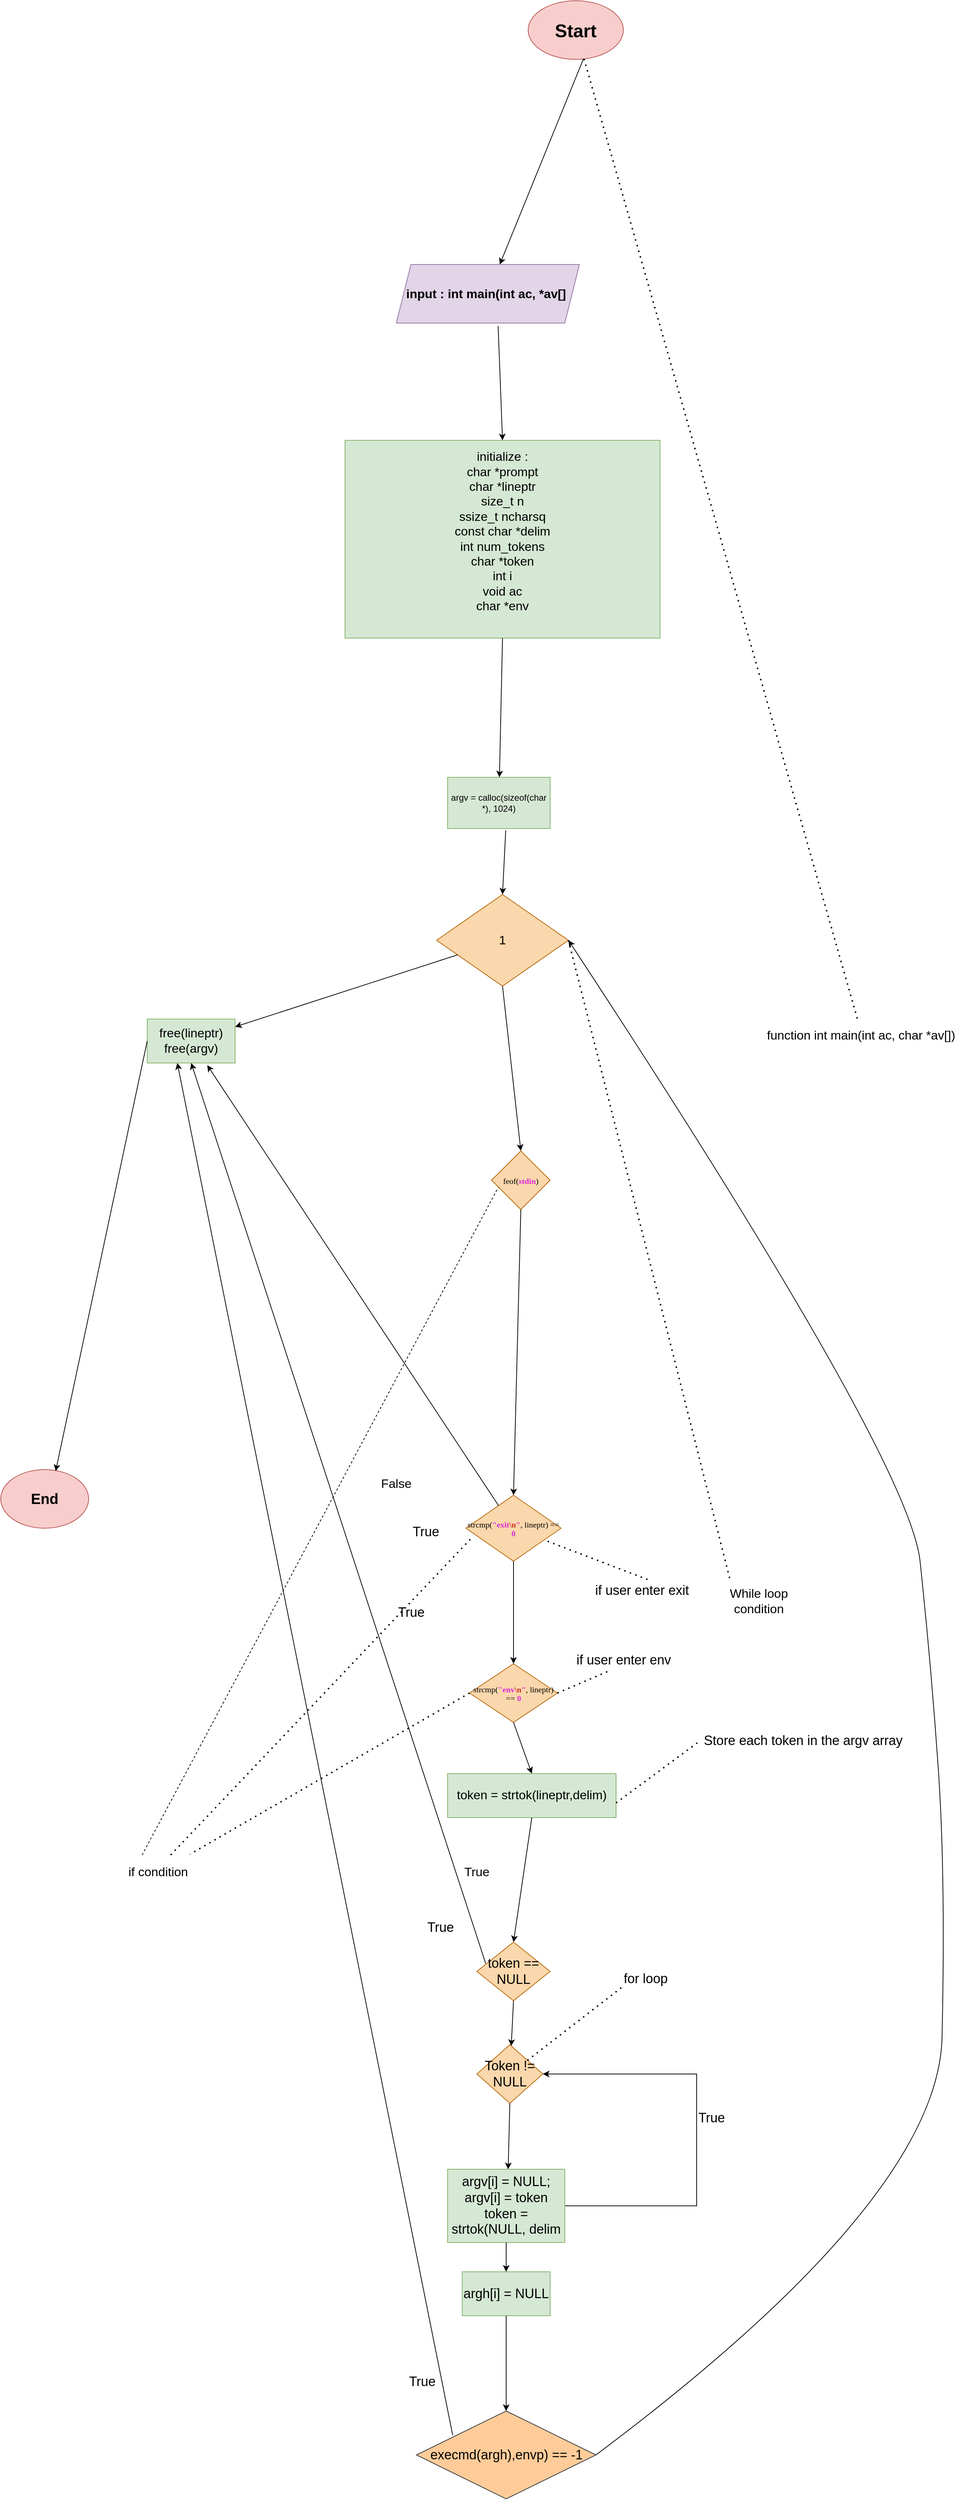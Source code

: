 <mxfile version="20.5.3" type="device"><diagram id="FMV3ruJKAV4BWS2hNroT" name="Page-1"><mxGraphModel dx="1883" dy="2522" grid="1" gridSize="10" guides="1" tooltips="1" connect="1" arrows="1" fold="1" page="1" pageScale="1" pageWidth="1200" pageHeight="1920" math="0" shadow="0"><root><mxCell id="0"/><mxCell id="1" parent="0"/><mxCell id="0lSnNcy2_CgjTUA6tym0-1" value="&lt;h3&gt;&lt;font style=&quot;font-size: 25px;&quot;&gt;Start&lt;/font&gt;&lt;/h3&gt;" style="ellipse;whiteSpace=wrap;html=1;fillColor=#f8cecc;strokeColor=#b85450;" parent="1" vertex="1"><mxGeometry x="620" y="-1330" width="130" height="80" as="geometry"/></mxCell><mxCell id="0lSnNcy2_CgjTUA6tym0-2" value="" style="endArrow=classic;html=1;rounded=0;fontSize=29;exitX=0.581;exitY=0.99;exitDx=0;exitDy=0;exitPerimeter=0;" parent="1" source="0lSnNcy2_CgjTUA6tym0-1" target="0lSnNcy2_CgjTUA6tym0-3" edge="1"><mxGeometry width="50" height="50" relative="1" as="geometry"><mxPoint x="440" y="330" as="sourcePoint"/><mxPoint x="410" y="280" as="targetPoint"/></mxGeometry></mxCell><mxCell id="0lSnNcy2_CgjTUA6tym0-3" value="&lt;h5 style=&quot;line-height: 90%; font-size: 17px;&quot;&gt;input : int main(int ac, *av[]&amp;nbsp;&lt;/h5&gt;" style="shape=parallelogram;perimeter=parallelogramPerimeter;whiteSpace=wrap;html=1;fixedSize=1;fontSize=29;fillColor=#e1d5e7;strokeColor=#9673a6;" parent="1" vertex="1"><mxGeometry x="440" y="-970" width="250" height="80" as="geometry"/></mxCell><mxCell id="0lSnNcy2_CgjTUA6tym0-5" value="" style="endArrow=none;dashed=1;html=1;dashPattern=1 3;strokeWidth=2;rounded=0;fontSize=25;" parent="1" edge="1"><mxGeometry width="50" height="50" relative="1" as="geometry"><mxPoint x="490" y="280" as="sourcePoint"/><mxPoint x="490" y="280" as="targetPoint"/></mxGeometry></mxCell><mxCell id="0lSnNcy2_CgjTUA6tym0-6" value="" style="endArrow=none;dashed=1;html=1;dashPattern=1 3;strokeWidth=2;rounded=0;fontSize=25;" parent="1" source="0lSnNcy2_CgjTUA6tym0-1" target="0lSnNcy2_CgjTUA6tym0-7" edge="1"><mxGeometry width="50" height="50" relative="1" as="geometry"><mxPoint x="570" y="180" as="sourcePoint"/><mxPoint x="620" y="70" as="targetPoint"/></mxGeometry></mxCell><mxCell id="0lSnNcy2_CgjTUA6tym0-7" value="&lt;span style=&quot;font-size: 17px;&quot;&gt;function int main(int ac, char *av[])&lt;/span&gt;" style="text;html=1;strokeColor=none;fillColor=none;align=center;verticalAlign=middle;whiteSpace=wrap;rounded=0;fontSize=25;" parent="1" vertex="1"><mxGeometry x="920" y="60" width="309" height="35" as="geometry"/></mxCell><mxCell id="0lSnNcy2_CgjTUA6tym0-12" value="initialize :&lt;br&gt;char *prompt&lt;br&gt;char *lineptr&lt;br&gt;size_t n&lt;br&gt;ssize_t ncharsq&lt;br&gt;const char *delim&lt;br&gt;int num_tokens&lt;br&gt;char *token&lt;br&gt;int i&lt;br&gt;void ac&lt;br&gt;char *env&lt;br&gt;&amp;nbsp;" style="rounded=0;whiteSpace=wrap;html=1;fontSize=17;fillColor=#d5e8d4;strokeColor=#82b366;" parent="1" vertex="1"><mxGeometry x="370" y="-730" width="430" height="270" as="geometry"/></mxCell><mxCell id="0lSnNcy2_CgjTUA6tym0-23" value="1" style="rhombus;whiteSpace=wrap;html=1;fontSize=17;fillColor=#fad7ac;strokeColor=#b46504;" parent="1" vertex="1"><mxGeometry x="495" y="-110" width="180" height="125" as="geometry"/></mxCell><mxCell id="0lSnNcy2_CgjTUA6tym0-24" value="" style="endArrow=classic;html=1;rounded=0;fontSize=17;exitX=0.556;exitY=1.05;exitDx=0;exitDy=0;exitPerimeter=0;entryX=0.5;entryY=0;entryDx=0;entryDy=0;" parent="1" source="0lSnNcy2_CgjTUA6tym0-3" target="0lSnNcy2_CgjTUA6tym0-12" edge="1"><mxGeometry width="50" height="50" relative="1" as="geometry"><mxPoint x="590" y="430" as="sourcePoint"/><mxPoint x="640" y="380" as="targetPoint"/></mxGeometry></mxCell><mxCell id="0lSnNcy2_CgjTUA6tym0-25" value="" style="endArrow=classic;html=1;rounded=0;fontSize=17;exitX=0.5;exitY=1;exitDx=0;exitDy=0;" parent="1" source="0lSnNcy2_CgjTUA6tym0-12" target="8u3beLCdNa_AmdCUqGZN-3" edge="1"><mxGeometry width="50" height="50" relative="1" as="geometry"><mxPoint x="675" y="635" as="sourcePoint"/><mxPoint x="550" y="390" as="targetPoint"/></mxGeometry></mxCell><mxCell id="0lSnNcy2_CgjTUA6tym0-28" value="" style="endArrow=none;dashed=1;html=1;dashPattern=1 3;strokeWidth=2;rounded=0;fontSize=17;exitX=1;exitY=0.5;exitDx=0;exitDy=0;entryX=0.2;entryY=-0.06;entryDx=0;entryDy=0;entryPerimeter=0;" parent="1" source="0lSnNcy2_CgjTUA6tym0-23" target="0lSnNcy2_CgjTUA6tym0-30" edge="1"><mxGeometry width="50" height="50" relative="1" as="geometry"><mxPoint x="740" y="1090" as="sourcePoint"/><mxPoint x="780" y="1039.94" as="targetPoint"/></mxGeometry></mxCell><mxCell id="0lSnNcy2_CgjTUA6tym0-30" value="While loop condition" style="text;html=1;strokeColor=none;fillColor=none;align=center;verticalAlign=middle;whiteSpace=wrap;rounded=0;fontSize=17;" parent="1" vertex="1"><mxGeometry x="870" y="830" width="130" height="50" as="geometry"/></mxCell><mxCell id="0lSnNcy2_CgjTUA6tym0-32" value="" style="endArrow=classic;html=1;rounded=0;fontSize=17;" parent="1" source="0lSnNcy2_CgjTUA6tym0-23" target="0lSnNcy2_CgjTUA6tym0-33" edge="1"><mxGeometry width="50" height="50" relative="1" as="geometry"><mxPoint x="660" y="1200" as="sourcePoint"/><mxPoint x="710" y="1150" as="targetPoint"/></mxGeometry></mxCell><mxCell id="0lSnNcy2_CgjTUA6tym0-33" value="free(lineptr)&lt;br&gt;free(argv)" style="rounded=0;whiteSpace=wrap;html=1;fontSize=17;fillColor=#d5e8d4;strokeColor=#82b366;" parent="1" vertex="1"><mxGeometry x="100" y="60" width="120" height="60" as="geometry"/></mxCell><mxCell id="0lSnNcy2_CgjTUA6tym0-34" value="False" style="text;html=1;strokeColor=none;fillColor=none;align=center;verticalAlign=middle;whiteSpace=wrap;rounded=0;fontSize=17;" parent="1" vertex="1"><mxGeometry x="410" y="680" width="60" height="30" as="geometry"/></mxCell><mxCell id="0lSnNcy2_CgjTUA6tym0-43" value="" style="endArrow=classic;html=1;rounded=0;fontSize=17;exitX=0.5;exitY=1;exitDx=0;exitDy=0;entryX=0.5;entryY=0;entryDx=0;entryDy=0;" parent="1" source="0lSnNcy2_CgjTUA6tym0-23" edge="1" target="AOIUfQ_YvV5hGKHQnQGY-1"><mxGeometry width="50" height="50" relative="1" as="geometry"><mxPoint x="614" y="1220" as="sourcePoint"/><mxPoint x="596" y="780" as="targetPoint"/></mxGeometry></mxCell><mxCell id="0lSnNcy2_CgjTUA6tym0-48" value="" style="endArrow=none;dashed=1;html=1;dashPattern=1 3;strokeWidth=2;rounded=0;fontSize=17;exitX=0;exitY=0.5;exitDx=0;exitDy=0;" parent="1" target="0lSnNcy2_CgjTUA6tym0-49" edge="1" source="AOIUfQ_YvV5hGKHQnQGY-20"><mxGeometry width="50" height="50" relative="1" as="geometry"><mxPoint x="526" y="1095" as="sourcePoint"/><mxPoint x="520" y="1300" as="targetPoint"/></mxGeometry></mxCell><mxCell id="0lSnNcy2_CgjTUA6tym0-49" value="if condition" style="text;html=1;strokeColor=none;fillColor=none;align=center;verticalAlign=middle;whiteSpace=wrap;rounded=0;fontSize=17;" parent="1" vertex="1"><mxGeometry x="50" y="1200" width="130" height="50" as="geometry"/></mxCell><mxCell id="0lSnNcy2_CgjTUA6tym0-55" value="" style="endArrow=none;dashed=1;html=1;dashPattern=1 3;strokeWidth=2;rounded=0;fontSize=17;" parent="1" edge="1"><mxGeometry width="50" height="50" relative="1" as="geometry"><mxPoint x="600" y="1500" as="sourcePoint"/><mxPoint x="600" y="1500" as="targetPoint"/></mxGeometry></mxCell><mxCell id="0lSnNcy2_CgjTUA6tym0-74" style="edgeStyle=orthogonalEdgeStyle;rounded=0;orthogonalLoop=1;jettySize=auto;html=1;exitX=0.5;exitY=1;exitDx=0;exitDy=0;fontSize=17;" parent="1" edge="1"><mxGeometry relative="1" as="geometry"><mxPoint x="520" y="1190.0" as="sourcePoint"/><mxPoint x="520" y="1190.0" as="targetPoint"/></mxGeometry></mxCell><mxCell id="0lSnNcy2_CgjTUA6tym0-76" value="True" style="text;html=1;strokeColor=none;fillColor=none;align=center;verticalAlign=middle;whiteSpace=wrap;rounded=0;fontSize=17;" parent="1" vertex="1"><mxGeometry x="520" y="1210" width="60" height="30" as="geometry"/></mxCell><mxCell id="0lSnNcy2_CgjTUA6tym0-79" value="" style="curved=1;endArrow=classic;html=1;rounded=0;fontSize=17;entryX=1;entryY=0.5;entryDx=0;entryDy=0;exitX=1;exitY=0.5;exitDx=0;exitDy=0;" parent="1" source="AOIUfQ_YvV5hGKHQnQGY-51" target="0lSnNcy2_CgjTUA6tym0-23" edge="1"><mxGeometry width="50" height="50" relative="1" as="geometry"><mxPoint x="890" y="1850" as="sourcePoint"/><mxPoint x="800" y="660" as="targetPoint"/><Array as="points"><mxPoint x="1180" y="1670"/><mxPoint x="1190" y="1230"/><mxPoint x="1170" y="940"/><mxPoint x="1140" y="660"/></Array></mxGeometry></mxCell><mxCell id="0lSnNcy2_CgjTUA6tym0-86" value="&lt;h3&gt;End&lt;/h3&gt;" style="ellipse;whiteSpace=wrap;html=1;fontSize=17;fillColor=#f8cecc;strokeColor=#b85450;" parent="1" vertex="1"><mxGeometry x="-100" y="675" width="120" height="80" as="geometry"/></mxCell><mxCell id="0lSnNcy2_CgjTUA6tym0-87" value="" style="endArrow=classic;html=1;rounded=0;fontSize=17;exitX=0;exitY=0.5;exitDx=0;exitDy=0;entryX=0.625;entryY=0.025;entryDx=0;entryDy=0;entryPerimeter=0;" parent="1" source="0lSnNcy2_CgjTUA6tym0-33" target="0lSnNcy2_CgjTUA6tym0-86" edge="1"><mxGeometry width="50" height="50" relative="1" as="geometry"><mxPoint x="215" y="700" as="sourcePoint"/><mxPoint x="70" y="750" as="targetPoint"/></mxGeometry></mxCell><mxCell id="zt_SO2rjEdUzv-KgFrXl-10" value="token = strtok(lineptr,delim)" style="rounded=0;whiteSpace=wrap;html=1;fontSize=17;fillColor=#d5e8d4;strokeColor=#82b366;" parent="1" vertex="1"><mxGeometry x="510" y="1090" width="230" height="60" as="geometry"/></mxCell><mxCell id="8u3beLCdNa_AmdCUqGZN-3" value="argv = calloc(sizeof(char *), 1024)" style="rounded=0;whiteSpace=wrap;html=1;fillColor=#d5e8d4;strokeColor=#82b366;" parent="1" vertex="1"><mxGeometry x="510" y="-270" width="140" height="70" as="geometry"/></mxCell><mxCell id="8u3beLCdNa_AmdCUqGZN-4" value="" style="endArrow=classic;html=1;rounded=0;exitX=0.567;exitY=1.033;exitDx=0;exitDy=0;exitPerimeter=0;entryX=0.5;entryY=0;entryDx=0;entryDy=0;" parent="1" source="8u3beLCdNa_AmdCUqGZN-3" target="0lSnNcy2_CgjTUA6tym0-23" edge="1"><mxGeometry width="50" height="50" relative="1" as="geometry"><mxPoint x="530" y="540" as="sourcePoint"/><mxPoint x="580" y="490" as="targetPoint"/></mxGeometry></mxCell><mxCell id="AOIUfQ_YvV5hGKHQnQGY-1" value="&lt;p style=&quot;margin: 0px; font-stretch: normal; font-size: 11px; line-height: normal; font-family: Menlo;&quot;&gt;&lt;span style=&quot;font-variant-ligatures: no-common-ligatures&quot;&gt;feof(&lt;/span&gt;&lt;span style=&quot;font-variant-ligatures: no-common-ligatures; color: #db27da&quot;&gt;&lt;b&gt;stdin&lt;/b&gt;&lt;/span&gt;&lt;span style=&quot;font-variant-ligatures: no-common-ligatures&quot;&gt;)&lt;/span&gt;&lt;/p&gt;" style="rhombus;whiteSpace=wrap;html=1;fillColor=#fad7ac;strokeColor=#b46504;" vertex="1" parent="1"><mxGeometry x="570" y="240" width="80" height="80" as="geometry"/></mxCell><mxCell id="AOIUfQ_YvV5hGKHQnQGY-6" value="True" style="text;html=1;align=center;verticalAlign=middle;resizable=0;points=[];autosize=1;strokeColor=none;fillColor=none;fontSize=18;" vertex="1" parent="1"><mxGeometry x="450" y="745" width="60" height="30" as="geometry"/></mxCell><mxCell id="AOIUfQ_YvV5hGKHQnQGY-11" value="" style="endArrow=classic;html=1;rounded=0;fontSize=18;exitX=0.5;exitY=1;exitDx=0;exitDy=0;entryX=0.5;entryY=0;entryDx=0;entryDy=0;" edge="1" parent="1" source="AOIUfQ_YvV5hGKHQnQGY-1" target="AOIUfQ_YvV5hGKHQnQGY-12"><mxGeometry width="50" height="50" relative="1" as="geometry"><mxPoint x="600" y="910" as="sourcePoint"/><mxPoint x="650" y="880" as="targetPoint"/></mxGeometry></mxCell><mxCell id="AOIUfQ_YvV5hGKHQnQGY-12" value="&lt;p style=&quot;margin: 0px; font-stretch: normal; font-size: 11px; line-height: normal; font-family: Menlo;&quot;&gt;&lt;span style=&quot;font-variant-ligatures: no-common-ligatures&quot;&gt;strcmp(&lt;/span&gt;&lt;span style=&quot;font-variant-ligatures: no-common-ligatures; color: #db27da&quot;&gt;&lt;b&gt;&quot;exit&lt;/b&gt;&lt;/span&gt;&lt;span style=&quot;font-variant-ligatures: no-common-ligatures; color: #ca3323&quot;&gt;&lt;b&gt;\n&lt;/b&gt;&lt;/span&gt;&lt;span style=&quot;font-variant-ligatures: no-common-ligatures; color: #db27da&quot;&gt;&lt;b&gt;&quot;&lt;/b&gt;&lt;/span&gt;&lt;span style=&quot;font-variant-ligatures: no-common-ligatures&quot;&gt;, lineptr) == &lt;/span&gt;&lt;span style=&quot;font-variant-ligatures: no-common-ligatures; color: #db27da&quot;&gt;&lt;b&gt;0&lt;/b&gt;&lt;/span&gt;&lt;/p&gt;" style="rhombus;whiteSpace=wrap;html=1;fontSize=18;fillColor=#fad7ac;strokeColor=#b46504;" vertex="1" parent="1"><mxGeometry x="535" y="710" width="130" height="90" as="geometry"/></mxCell><mxCell id="AOIUfQ_YvV5hGKHQnQGY-16" value="if user enter exit" style="text;html=1;align=center;verticalAlign=middle;resizable=0;points=[];autosize=1;strokeColor=none;fillColor=none;fontSize=18;" vertex="1" parent="1"><mxGeometry x="700" y="825" width="150" height="30" as="geometry"/></mxCell><mxCell id="AOIUfQ_YvV5hGKHQnQGY-19" value="" style="endArrow=classic;html=1;rounded=0;fontSize=18;entryX=0.5;entryY=0;entryDx=0;entryDy=0;exitX=0.5;exitY=1;exitDx=0;exitDy=0;" edge="1" parent="1" source="AOIUfQ_YvV5hGKHQnQGY-12" target="AOIUfQ_YvV5hGKHQnQGY-20"><mxGeometry width="50" height="50" relative="1" as="geometry"><mxPoint x="400" y="1020" as="sourcePoint"/><mxPoint x="598.08" y="1028" as="targetPoint"/></mxGeometry></mxCell><mxCell id="AOIUfQ_YvV5hGKHQnQGY-20" value="&lt;p style=&quot;margin: 0px; font-stretch: normal; font-size: 11px; line-height: normal; font-family: Menlo;&quot;&gt;&lt;span style=&quot;font-variant-ligatures: no-common-ligatures&quot;&gt;strcmp(&lt;/span&gt;&lt;span style=&quot;font-variant-ligatures: no-common-ligatures; color: #db27da&quot;&gt;&lt;b&gt;&quot;env&lt;/b&gt;&lt;/span&gt;&lt;span style=&quot;font-variant-ligatures: no-common-ligatures; color: #ca3323&quot;&gt;&lt;b&gt;\n&lt;/b&gt;&lt;/span&gt;&lt;span style=&quot;font-variant-ligatures: no-common-ligatures; color: #db27da&quot;&gt;&lt;b&gt;&quot;&lt;/b&gt;&lt;/span&gt;&lt;span style=&quot;font-variant-ligatures: no-common-ligatures&quot;&gt;, lineptr) == &lt;/span&gt;&lt;span style=&quot;font-variant-ligatures: no-common-ligatures; color: #db27da&quot;&gt;&lt;b&gt;0&lt;/b&gt;&lt;/span&gt;&lt;/p&gt;" style="rhombus;whiteSpace=wrap;html=1;fontSize=18;fillColor=#fad7ac;strokeColor=#b46504;" vertex="1" parent="1"><mxGeometry x="540" y="940" width="120" height="80" as="geometry"/></mxCell><mxCell id="AOIUfQ_YvV5hGKHQnQGY-21" value="" style="endArrow=classic;html=1;rounded=0;fontSize=18;entryX=0.683;entryY=1.05;entryDx=0;entryDy=0;entryPerimeter=0;" edge="1" parent="1" source="AOIUfQ_YvV5hGKHQnQGY-12" target="0lSnNcy2_CgjTUA6tym0-33"><mxGeometry width="50" height="50" relative="1" as="geometry"><mxPoint x="495" y="900" as="sourcePoint"/><mxPoint x="545" y="850" as="targetPoint"/></mxGeometry></mxCell><mxCell id="AOIUfQ_YvV5hGKHQnQGY-22" value="True" style="text;html=1;align=center;verticalAlign=middle;resizable=0;points=[];autosize=1;strokeColor=none;fillColor=none;fontSize=18;" vertex="1" parent="1"><mxGeometry x="430" y="855" width="60" height="30" as="geometry"/></mxCell><mxCell id="AOIUfQ_YvV5hGKHQnQGY-25" value="" style="endArrow=none;dashed=1;html=1;dashPattern=1 3;strokeWidth=2;rounded=0;fontSize=18;exitX=1;exitY=0.5;exitDx=0;exitDy=0;" edge="1" parent="1" source="AOIUfQ_YvV5hGKHQnQGY-20"><mxGeometry width="50" height="50" relative="1" as="geometry"><mxPoint x="640" y="1050" as="sourcePoint"/><mxPoint x="730" y="950" as="targetPoint"/></mxGeometry></mxCell><mxCell id="AOIUfQ_YvV5hGKHQnQGY-26" value="if user enter env" style="text;html=1;align=center;verticalAlign=middle;resizable=0;points=[];autosize=1;strokeColor=none;fillColor=none;fontSize=18;" vertex="1" parent="1"><mxGeometry x="675" y="920" width="150" height="30" as="geometry"/></mxCell><mxCell id="AOIUfQ_YvV5hGKHQnQGY-28" value="" style="endArrow=classic;html=1;rounded=0;fontSize=18;exitX=0.5;exitY=1;exitDx=0;exitDy=0;entryX=0.5;entryY=0;entryDx=0;entryDy=0;" edge="1" parent="1" source="AOIUfQ_YvV5hGKHQnQGY-20" target="zt_SO2rjEdUzv-KgFrXl-10"><mxGeometry width="50" height="50" relative="1" as="geometry"><mxPoint x="625" y="1150" as="sourcePoint"/><mxPoint x="675" y="1100" as="targetPoint"/></mxGeometry></mxCell><mxCell id="AOIUfQ_YvV5hGKHQnQGY-29" value="" style="endArrow=none;dashed=1;html=1;dashPattern=1 3;strokeWidth=2;rounded=0;fontSize=18;entryX=0.069;entryY=0.633;entryDx=0;entryDy=0;entryPerimeter=0;exitX=0.631;exitY=0.02;exitDx=0;exitDy=0;exitPerimeter=0;" edge="1" parent="1" source="0lSnNcy2_CgjTUA6tym0-49" target="AOIUfQ_YvV5hGKHQnQGY-12"><mxGeometry width="50" height="50" relative="1" as="geometry"><mxPoint x="140" y="1240" as="sourcePoint"/><mxPoint x="450" y="1010" as="targetPoint"/></mxGeometry></mxCell><mxCell id="AOIUfQ_YvV5hGKHQnQGY-30" value="" style="endArrow=none;dashed=1;html=1;rounded=0;fontSize=18;exitX=0.331;exitY=0.02;exitDx=0;exitDy=0;exitPerimeter=0;entryX=0.113;entryY=0.625;entryDx=0;entryDy=0;entryPerimeter=0;" edge="1" parent="1" source="0lSnNcy2_CgjTUA6tym0-49" target="AOIUfQ_YvV5hGKHQnQGY-1"><mxGeometry width="50" height="50" relative="1" as="geometry"><mxPoint x="170" y="1140" as="sourcePoint"/><mxPoint x="220" y="1090" as="targetPoint"/></mxGeometry></mxCell><mxCell id="AOIUfQ_YvV5hGKHQnQGY-31" value="" style="endArrow=classic;html=1;rounded=0;fontSize=18;exitX=0.5;exitY=1;exitDx=0;exitDy=0;" edge="1" parent="1" source="zt_SO2rjEdUzv-KgFrXl-10"><mxGeometry width="50" height="50" relative="1" as="geometry"><mxPoint x="570" y="1410" as="sourcePoint"/><mxPoint x="600" y="1320" as="targetPoint"/></mxGeometry></mxCell><mxCell id="AOIUfQ_YvV5hGKHQnQGY-33" value="token == NULL" style="rhombus;whiteSpace=wrap;html=1;fontSize=18;fillColor=#fad7ac;strokeColor=#b46504;" vertex="1" parent="1"><mxGeometry x="550" y="1320" width="100" height="80" as="geometry"/></mxCell><mxCell id="AOIUfQ_YvV5hGKHQnQGY-34" value="" style="endArrow=classic;html=1;rounded=0;fontSize=18;exitX=0.12;exitY=0.363;exitDx=0;exitDy=0;exitPerimeter=0;entryX=0.5;entryY=1;entryDx=0;entryDy=0;" edge="1" parent="1" source="AOIUfQ_YvV5hGKHQnQGY-33" target="0lSnNcy2_CgjTUA6tym0-33"><mxGeometry width="50" height="50" relative="1" as="geometry"><mxPoint x="350" y="1310" as="sourcePoint"/><mxPoint x="400" y="1260" as="targetPoint"/></mxGeometry></mxCell><mxCell id="AOIUfQ_YvV5hGKHQnQGY-35" value="True" style="text;html=1;align=center;verticalAlign=middle;resizable=0;points=[];autosize=1;strokeColor=none;fillColor=none;fontSize=18;" vertex="1" parent="1"><mxGeometry x="470" y="1285" width="60" height="30" as="geometry"/></mxCell><mxCell id="AOIUfQ_YvV5hGKHQnQGY-36" value="" style="endArrow=classic;html=1;rounded=0;fontSize=18;exitX=0.5;exitY=1;exitDx=0;exitDy=0;" edge="1" parent="1" source="AOIUfQ_YvV5hGKHQnQGY-33" target="AOIUfQ_YvV5hGKHQnQGY-37"><mxGeometry width="50" height="50" relative="1" as="geometry"><mxPoint x="570" y="1510" as="sourcePoint"/><mxPoint x="600" y="1480" as="targetPoint"/></mxGeometry></mxCell><mxCell id="AOIUfQ_YvV5hGKHQnQGY-37" value="Token != NULL" style="rhombus;whiteSpace=wrap;html=1;fontSize=18;fillColor=#fad7ac;strokeColor=#b46504;" vertex="1" parent="1"><mxGeometry x="550" y="1460" width="90" height="80" as="geometry"/></mxCell><mxCell id="AOIUfQ_YvV5hGKHQnQGY-38" value="" style="endArrow=classic;html=1;rounded=0;fontSize=18;exitX=0.5;exitY=1;exitDx=0;exitDy=0;" edge="1" parent="1" source="AOIUfQ_YvV5hGKHQnQGY-37"><mxGeometry width="50" height="50" relative="1" as="geometry"><mxPoint x="570" y="1660" as="sourcePoint"/><mxPoint x="592.692" y="1630" as="targetPoint"/></mxGeometry></mxCell><mxCell id="AOIUfQ_YvV5hGKHQnQGY-41" value="" style="edgeStyle=elbowEdgeStyle;elbow=horizontal;endArrow=classic;html=1;rounded=0;fontSize=18;entryX=1;entryY=0.5;entryDx=0;entryDy=0;exitX=1;exitY=0.5;exitDx=0;exitDy=0;" edge="1" parent="1" source="AOIUfQ_YvV5hGKHQnQGY-40" target="AOIUfQ_YvV5hGKHQnQGY-37"><mxGeometry width="50" height="50" relative="1" as="geometry"><mxPoint x="675" y="1680" as="sourcePoint"/><mxPoint x="810" y="1540" as="targetPoint"/><Array as="points"><mxPoint x="850" y="1560"/></Array></mxGeometry></mxCell><mxCell id="AOIUfQ_YvV5hGKHQnQGY-42" value="True" style="text;html=1;align=center;verticalAlign=middle;resizable=0;points=[];autosize=1;strokeColor=none;fillColor=none;fontSize=18;" vertex="1" parent="1"><mxGeometry x="840" y="1545" width="60" height="30" as="geometry"/></mxCell><mxCell id="AOIUfQ_YvV5hGKHQnQGY-40" value="argv[i] = NULL;&lt;br&gt;argv[i] = token&lt;br&gt;token = strtok(NULL, delim" style="rounded=0;whiteSpace=wrap;html=1;fontSize=18;fillColor=#d5e8d4;strokeColor=#82b366;" vertex="1" parent="1"><mxGeometry x="510" y="1630" width="160" height="100" as="geometry"/></mxCell><mxCell id="AOIUfQ_YvV5hGKHQnQGY-45" value="" style="endArrow=classic;html=1;rounded=0;fontSize=18;exitX=0.5;exitY=1;exitDx=0;exitDy=0;" edge="1" parent="1" source="AOIUfQ_YvV5hGKHQnQGY-40" target="AOIUfQ_YvV5hGKHQnQGY-46"><mxGeometry width="50" height="50" relative="1" as="geometry"><mxPoint x="570" y="1900" as="sourcePoint"/><mxPoint x="590" y="1780" as="targetPoint"/></mxGeometry></mxCell><mxCell id="AOIUfQ_YvV5hGKHQnQGY-46" value="argh[i] = NULL" style="rounded=0;whiteSpace=wrap;html=1;fontSize=18;fillColor=#d5e8d4;strokeColor=#82b366;" vertex="1" parent="1"><mxGeometry x="530" y="1770" width="120" height="60" as="geometry"/></mxCell><mxCell id="AOIUfQ_YvV5hGKHQnQGY-51" value="execmd(argh),envp) == -1" style="rhombus;whiteSpace=wrap;html=1;fontSize=18;fillColor=#ffcc99;strokeColor=#36393d;" vertex="1" parent="1"><mxGeometry x="467.5" y="1960" width="245" height="120" as="geometry"/></mxCell><mxCell id="AOIUfQ_YvV5hGKHQnQGY-52" value="" style="endArrow=classic;html=1;rounded=0;fontSize=18;exitX=0.5;exitY=1;exitDx=0;exitDy=0;entryX=0.5;entryY=0;entryDx=0;entryDy=0;" edge="1" parent="1" source="AOIUfQ_YvV5hGKHQnQGY-46" target="AOIUfQ_YvV5hGKHQnQGY-51"><mxGeometry width="50" height="50" relative="1" as="geometry"><mxPoint x="620" y="1900" as="sourcePoint"/><mxPoint x="670" y="1850" as="targetPoint"/></mxGeometry></mxCell><mxCell id="AOIUfQ_YvV5hGKHQnQGY-54" value="" style="endArrow=classic;html=1;rounded=0;fontSize=18;entryX=0.342;entryY=1;entryDx=0;entryDy=0;entryPerimeter=0;exitX=0.202;exitY=0.275;exitDx=0;exitDy=0;exitPerimeter=0;" edge="1" parent="1" source="AOIUfQ_YvV5hGKHQnQGY-51" target="0lSnNcy2_CgjTUA6tym0-33"><mxGeometry width="50" height="50" relative="1" as="geometry"><mxPoint x="380" y="1980" as="sourcePoint"/><mxPoint x="430" y="1930" as="targetPoint"/></mxGeometry></mxCell><mxCell id="AOIUfQ_YvV5hGKHQnQGY-55" value="True" style="text;html=1;align=center;verticalAlign=middle;resizable=0;points=[];autosize=1;strokeColor=none;fillColor=none;fontSize=18;" vertex="1" parent="1"><mxGeometry x="445" y="1905" width="60" height="30" as="geometry"/></mxCell><mxCell id="AOIUfQ_YvV5hGKHQnQGY-56" value="" style="endArrow=none;dashed=1;html=1;dashPattern=1 3;strokeWidth=2;rounded=0;fontSize=18;exitX=0.553;exitY=0;exitDx=0;exitDy=0;exitPerimeter=0;" edge="1" parent="1" source="AOIUfQ_YvV5hGKHQnQGY-16" target="AOIUfQ_YvV5hGKHQnQGY-12"><mxGeometry width="50" height="50" relative="1" as="geometry"><mxPoint x="740" y="805" as="sourcePoint"/><mxPoint x="790" y="755" as="targetPoint"/></mxGeometry></mxCell><mxCell id="AOIUfQ_YvV5hGKHQnQGY-57" value="" style="endArrow=none;dashed=1;html=1;dashPattern=1 3;strokeWidth=2;rounded=0;fontSize=18;" edge="1" parent="1" source="AOIUfQ_YvV5hGKHQnQGY-37"><mxGeometry width="50" height="50" relative="1" as="geometry"><mxPoint x="700" y="1430" as="sourcePoint"/><mxPoint x="750" y="1380" as="targetPoint"/></mxGeometry></mxCell><mxCell id="AOIUfQ_YvV5hGKHQnQGY-58" value="for loop" style="text;html=1;align=center;verticalAlign=middle;resizable=0;points=[];autosize=1;strokeColor=none;fillColor=none;fontSize=18;" vertex="1" parent="1"><mxGeometry x="740" y="1355" width="80" height="30" as="geometry"/></mxCell><mxCell id="AOIUfQ_YvV5hGKHQnQGY-59" value="" style="endArrow=none;dashed=1;html=1;dashPattern=1 3;strokeWidth=2;rounded=0;fontSize=18;entryX=0.003;entryY=0.6;entryDx=0;entryDy=0;entryPerimeter=0;" edge="1" parent="1" target="AOIUfQ_YvV5hGKHQnQGY-60"><mxGeometry width="50" height="50" relative="1" as="geometry"><mxPoint x="740" y="1130" as="sourcePoint"/><mxPoint x="870" y="1120" as="targetPoint"/></mxGeometry></mxCell><mxCell id="AOIUfQ_YvV5hGKHQnQGY-60" value="Store each token in the argv array" style="text;html=1;align=center;verticalAlign=middle;resizable=0;points=[];autosize=1;strokeColor=none;fillColor=none;fontSize=18;" vertex="1" parent="1"><mxGeometry x="850" y="1030" width="290" height="30" as="geometry"/></mxCell></root></mxGraphModel></diagram></mxfile>

